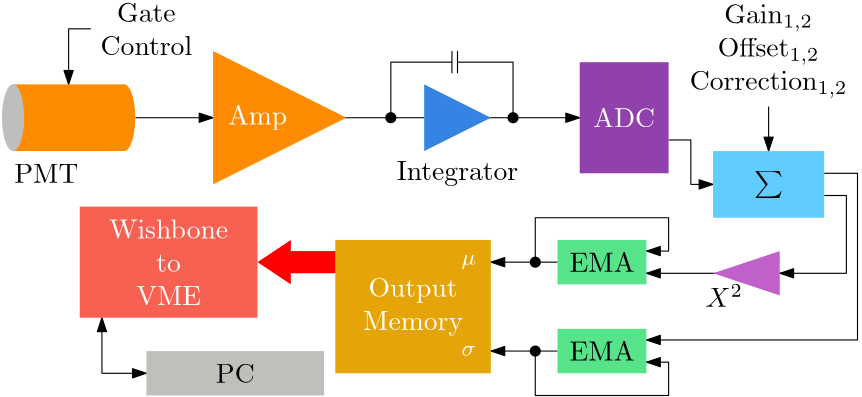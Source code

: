 <?xml version="1.0"?>
<!DOCTYPE ipe SYSTEM "ipe.dtd">
<ipe version="70218" creator="Ipe 7.2.28">
<info created="D:20211229201030" modified="D:20240407221359"/>
<ipestyle name="basic">
<symbol name="arrow/arc(spx)">
<path stroke="sym-stroke" fill="sym-stroke" pen="sym-pen">
0 0 m
-1 0.333 l
-1 -0.333 l
h
</path>
</symbol>
<symbol name="arrow/farc(spx)">
<path stroke="sym-stroke" fill="white" pen="sym-pen">
0 0 m
-1 0.333 l
-1 -0.333 l
h
</path>
</symbol>
<symbol name="arrow/ptarc(spx)">
<path stroke="sym-stroke" fill="sym-stroke" pen="sym-pen">
0 0 m
-1 0.333 l
-0.8 0 l
-1 -0.333 l
h
</path>
</symbol>
<symbol name="arrow/fptarc(spx)">
<path stroke="sym-stroke" fill="white" pen="sym-pen">
0 0 m
-1 0.333 l
-0.8 0 l
-1 -0.333 l
h
</path>
</symbol>
<symbol name="mark/circle(sx)" transformations="translations">
<path fill="sym-stroke">
0.6 0 0 0.6 0 0 e
0.4 0 0 0.4 0 0 e
</path>
</symbol>
<symbol name="mark/disk(sx)" transformations="translations">
<path fill="sym-stroke">
0.6 0 0 0.6 0 0 e
</path>
</symbol>
<symbol name="mark/fdisk(sfx)" transformations="translations">
<group>
<path fill="sym-fill">
0.5 0 0 0.5 0 0 e
</path>
<path fill="sym-stroke" fillrule="eofill">
0.6 0 0 0.6 0 0 e
0.4 0 0 0.4 0 0 e
</path>
</group>
</symbol>
<symbol name="mark/box(sx)" transformations="translations">
<path fill="sym-stroke" fillrule="eofill">
-0.6 -0.6 m
0.6 -0.6 l
0.6 0.6 l
-0.6 0.6 l
h
-0.4 -0.4 m
0.4 -0.4 l
0.4 0.4 l
-0.4 0.4 l
h
</path>
</symbol>
<symbol name="mark/square(sx)" transformations="translations">
<path fill="sym-stroke">
-0.6 -0.6 m
0.6 -0.6 l
0.6 0.6 l
-0.6 0.6 l
h
</path>
</symbol>
<symbol name="mark/fsquare(sfx)" transformations="translations">
<group>
<path fill="sym-fill">
-0.5 -0.5 m
0.5 -0.5 l
0.5 0.5 l
-0.5 0.5 l
h
</path>
<path fill="sym-stroke" fillrule="eofill">
-0.6 -0.6 m
0.6 -0.6 l
0.6 0.6 l
-0.6 0.6 l
h
-0.4 -0.4 m
0.4 -0.4 l
0.4 0.4 l
-0.4 0.4 l
h
</path>
</group>
</symbol>
<symbol name="mark/cross(sx)" transformations="translations">
<group>
<path fill="sym-stroke">
-0.43 -0.57 m
0.57 0.43 l
0.43 0.57 l
-0.57 -0.43 l
h
</path>
<path fill="sym-stroke">
-0.43 0.57 m
0.57 -0.43 l
0.43 -0.57 l
-0.57 0.43 l
h
</path>
</group>
</symbol>
<symbol name="arrow/fnormal(spx)">
<path stroke="sym-stroke" fill="white" pen="sym-pen">
0 0 m
-1 0.333 l
-1 -0.333 l
h
</path>
</symbol>
<symbol name="arrow/pointed(spx)">
<path stroke="sym-stroke" fill="sym-stroke" pen="sym-pen">
0 0 m
-1 0.333 l
-0.8 0 l
-1 -0.333 l
h
</path>
</symbol>
<symbol name="arrow/fpointed(spx)">
<path stroke="sym-stroke" fill="white" pen="sym-pen">
0 0 m
-1 0.333 l
-0.8 0 l
-1 -0.333 l
h
</path>
</symbol>
<symbol name="arrow/linear(spx)">
<path stroke="sym-stroke" pen="sym-pen">
-1 0.333 m
0 0 l
-1 -0.333 l
</path>
</symbol>
<symbol name="arrow/fdouble(spx)">
<path stroke="sym-stroke" fill="white" pen="sym-pen">
0 0 m
-1 0.333 l
-1 -0.333 l
h
-1 0 m
-2 0.333 l
-2 -0.333 l
h
</path>
</symbol>
<symbol name="arrow/double(spx)">
<path stroke="sym-stroke" fill="sym-stroke" pen="sym-pen">
0 0 m
-1 0.333 l
-1 -0.333 l
h
-1 0 m
-2 0.333 l
-2 -0.333 l
h
</path>
</symbol>
<symbol name="arrow/mid-normal(spx)">
<path stroke="sym-stroke" fill="sym-stroke" pen="sym-pen">
0.5 0 m
-0.5 0.333 l
-0.5 -0.333 l
h
</path>
</symbol>
<symbol name="arrow/mid-fnormal(spx)">
<path stroke="sym-stroke" fill="white" pen="sym-pen">
0.5 0 m
-0.5 0.333 l
-0.5 -0.333 l
h
</path>
</symbol>
<symbol name="arrow/mid-pointed(spx)">
<path stroke="sym-stroke" fill="sym-stroke" pen="sym-pen">
0.5 0 m
-0.5 0.333 l
-0.3 0 l
-0.5 -0.333 l
h
</path>
</symbol>
<symbol name="arrow/mid-fpointed(spx)">
<path stroke="sym-stroke" fill="white" pen="sym-pen">
0.5 0 m
-0.5 0.333 l
-0.3 0 l
-0.5 -0.333 l
h
</path>
</symbol>
<symbol name="arrow/mid-double(spx)">
<path stroke="sym-stroke" fill="sym-stroke" pen="sym-pen">
1 0 m
0 0.333 l
0 -0.333 l
h
0 0 m
-1 0.333 l
-1 -0.333 l
h
</path>
</symbol>
<symbol name="arrow/mid-fdouble(spx)">
<path stroke="sym-stroke" fill="white" pen="sym-pen">
1 0 m
0 0.333 l
0 -0.333 l
h
0 0 m
-1 0.333 l
-1 -0.333 l
h
</path>
</symbol>
<anglesize name="22.5 deg" value="22.5"/>
<anglesize name="30 deg" value="30"/>
<anglesize name="45 deg" value="45"/>
<anglesize name="60 deg" value="60"/>
<anglesize name="90 deg" value="90"/>
<arrowsize name="large" value="10"/>
<arrowsize name="small" value="5"/>
<arrowsize name="tiny" value="3"/>
<color name="blue" value="0 0 1"/>
<color name="brown" value="0.647 0.165 0.165"/>
<color name="darkblue" value="0 0 0.545"/>
<color name="darkcyan" value="0 0.545 0.545"/>
<color name="darkgray" value="0.663"/>
<color name="darkgreen" value="0 0.392 0"/>
<color name="darkmagenta" value="0.545 0 0.545"/>
<color name="darkorange" value="1 0.549 0"/>
<color name="darkred" value="0.545 0 0"/>
<color name="gold" value="1 0.843 0"/>
<color name="gray" value="0.745"/>
<color name="green" value="0 1 0"/>
<color name="lightblue" value="0.678 0.847 0.902"/>
<color name="lightcyan" value="0.878 1 1"/>
<color name="lightgray" value="0.827"/>
<color name="lightgreen" value="0.565 0.933 0.565"/>
<color name="lightyellow" value="1 1 0.878"/>
<color name="navy" value="0 0 0.502"/>
<color name="orange" value="1 0.647 0"/>
<color name="pink" value="1 0.753 0.796"/>
<color name="purple" value="0.627 0.125 0.941"/>
<color name="red" value="1 0 0"/>
<color name="seagreen" value="0.18 0.545 0.341"/>
<color name="turquoise" value="0.251 0.878 0.816"/>
<color name="violet" value="0.933 0.51 0.933"/>
<color name="yellow" value="1 1 0"/>
<dashstyle name="dash dot dotted" value="[4 2 1 2 1 2] 0"/>
<dashstyle name="dash dotted" value="[4 2 1 2] 0"/>
<dashstyle name="dashed" value="[4] 0"/>
<dashstyle name="dotted" value="[1 3] 0"/>
<gridsize name="10 pts (~3.5 mm)" value="10"/>
<gridsize name="14 pts (~5 mm)" value="14"/>
<gridsize name="16 pts (~6 mm)" value="16"/>
<gridsize name="20 pts (~7 mm)" value="20"/>
<gridsize name="28 pts (~10 mm)" value="28"/>
<gridsize name="32 pts (~12 mm)" value="32"/>
<gridsize name="4 pts" value="4"/>
<gridsize name="56 pts (~20 mm)" value="56"/>
<gridsize name="8 pts (~3 mm)" value="8"/>
<opacity name="10%" value="0.1"/>
<opacity name="30%" value="0.3"/>
<opacity name="50%" value="0.5"/>
<opacity name="75%" value="0.75"/>
<pen name="fat" value="1.2"/>
<pen name="heavier" value="0.8"/>
<pen name="ultrafat" value="2"/>
<symbolsize name="large" value="5"/>
<symbolsize name="small" value="2"/>
<symbolsize name="tiny" value="1.1"/>
<textsize name="Huge" value="\Huge"/>
<textsize name="LARGE" value="\LARGE"/>
<textsize name="Large" value="\Large"/>
<textsize name="footnote" value="\footnotesize"/>
<textsize name="huge" value="\huge"/>
<textsize name="large" value="\large"/>
<textsize name="small" value="\small"/>
<textsize name="tiny" value="\tiny"/>
<textstyle name="center" begin="\begin{center}" end="\end{center}"/>
<textstyle name="item" begin="\begin{itemize}\item{}" end="\end{itemize}"/>
<textstyle name="itemize" begin="\begin{itemize}" end="\end{itemize}"/>
<tiling name="falling" angle="-60" step="4" width="1"/>
<tiling name="rising" angle="30" step="4" width="1"/>
</ipestyle>
<page>
<layer name="alpha"/>
<view layers="alpha" active="alpha"/>
<path layer="alpha" stroke="black" arrow="normal/small" rarrow="normal/small">
88 540 m
72 540 l
72 560 l
</path>
<path stroke="black" arrow="normal/small">
312 636 m
312 620 l
</path>
<path matrix="1.14286 0 0 1 -26.8571 0" stroke="black">
160 632 m
188 632 l
</path>
<path stroke="black" rarrow="normal/small">
60 644 m
60 664 l
68 664 l
</path>
<path matrix="1.125 0 0 1 -30.5002 0" stroke="black" arrow="normal/small">
212 632 m
244 632 l
</path>
<path stroke="black" arrow="normal/small">
276 624 m
284 624 l
284 608 l
292 608 l
</path>
<path stroke="black" rarrow="normal/small">
212 548 m
236 548 l
</path>
<path stroke="black" rarrow="normal/small">
212 580 m
236 580 l
</path>
<path stroke="black" arrow="normal/small">
228 580 m
228 596 l
276 596 l
276 584 l
268 584 l
</path>
<path stroke="black" arrow="normal/small">
228 548 m
228 532 l
276 532 l
276 544 l
268 544 l
</path>
<path matrix="1.16667 0 0 1 -44.6667 0" stroke="black" rarrow="normal/small">
268 576 m
292 576 l
</path>
<path stroke="black" arrow="normal/small">
332 604 m
340 604 l
340 576 l
316 576 l
</path>
<path stroke="black" arrow="normal/small">
332 612 m
344 612 l
344 552 l
268 552 l
</path>
<path matrix="1 0 0 1 -192 -164" stroke="black" arrow="normal/small">
276 796 m
304 796 l
</path>
<text matrix="1 0 0 1 120 -112" transformations="translations" pos="192 768" stroke="black" type="minipage" width="64.996" height="19.259" depth="14.31" halign="center" valign="center" style="center">Gain$_{1,2}$\\
Offset$_{1,2}$\\
Correction$_{1,2}$</text>
<path matrix="1 0 0 1 -192 -164" fill="darkorange">
4 0 0 12 272 796 e
</path>
<path matrix="1 0 0 1 -192 -164" fill="darkorange">
272 808 m
232 808 l
232 784 l
272 784 l
</path>
<path matrix="0.333333 0 0 1 -50.667 -152" fill="gray">
12 0 0 12 272 784 e
</path>
<path matrix="1 0 0 1 -192 -160" fill="darkorange">
304 816 m
304 768 l
352 792 l
304 816 l
</path>
<text matrix="1 0 0 1 -184 -164" transformations="translations" pos="312 796" stroke="white" type="label" width="21.309" height="6.815" depth="1.93" halign="center" valign="center">Amp</text>
<text matrix="1 0 0 1 -16 -120" transformations="translations" pos="68 732" stroke="black" type="label" width="23.108" height="6.808" depth="0" halign="center" valign="center">PMT</text>
<path matrix="1 0 0 1 52 0" fill="0.208 0.518 0.894">
160 632 m
136 644 l
136 620 l
160 632 l
</path>
<path stroke="black">
200 656 m
200 648 l
</path>
<path stroke="black">
200 652 m
220 652 l
220 632 l
</path>
<path matrix="1 0 0 1 -240 -100" fill="black">
2 0 0 2 416 732 e
</path>
<path matrix="1 0 0 1 -196 -100" fill="black">
2 0 0 2 416 732 e
</path>
<text matrix="1 0 0 1 12 0" transformations="translations" pos="188 612" stroke="black" type="label" width="43.78" height="6.815" depth="1.93" halign="center" valign="center">Integrator</text>
<path stroke="black">
198 656 m
198 648 l
</path>
<path stroke="black">
198 652 m
176 652 l
176 632 l
</path>
<path matrix="1 0 0 0.6 20 159.2" fill="0.38 0.799 1">
272 768 m
272 728 l
312 728 l
312 768 l
h
</path>
<text matrix="1 0 0 1 -32 -140" transformations="translations" pos="344 748" stroke="black" type="label" width="10.516" height="7.473" depth="2.49" halign="center" valign="center" style="math">\sum</text>
<path matrix="1 0 0 1 -64 -64" fill="0.753 0.38 0.796">
380 648 m
380 632 l
356 640 l
h
</path>
<text matrix="1 0 0 1 -28 -16" transformations="translations" pos="324 584" stroke="black" type="label" width="13.505" height="8.11" depth="0" halign="center" valign="center" style="math">X^{2}</text>
<path matrix="1.33333 0 0 1.25 -64 -300" fill="0.965 0.38 0.318">
96 720 m
96 688 l
144 688 l
144 720 l
h
</path>
<text matrix="1 0 0 1 -56 -108" transformations="translations" pos="152 688" stroke="white" type="minipage" width="49.595" height="17.899" depth="12.93" halign="center" valign="center">\center Wishbone\\
to\\
VME</text>
<path matrix="1.07692 0 0 1.5 -33.5385 -492" fill="0.898 0.647 0.039">
176 720 m
176 688 l
228 688 l
228 720 l
h
</path>
<text matrix="1 0 0 1 0 -148" transformations="translations" pos="184 712" stroke="white" type="minipage" width="54.053" height="12.84" depth="7.86" halign="center" valign="center">\center Output \\
Memory</text>
<path matrix="1 0 0 1 -16 -124" fill="red">
172 708 m
172 700 l
156 700 l
156 696 l
144 704 l
156 712 l
156 708 l
172 708 l
</path>
<path matrix="1.45454 0 0 0.5 -144.727 212" fill="0.753 0.749 0.737">
160 672 m
160 640 l
204 640 l
204 672 l
h
</path>
<text matrix="1 0 0 1 -60 -116" transformations="translations" pos="180 656" stroke="black" type="label" width="13.975" height="6.808" depth="0" halign="center" valign="center">PC</text>
<path matrix="0.666667 0 0 0.5 -9.33333 300" fill="0.341 0.89 0.537">
368 576 m
368 544 l
416 544 l
416 576 l
h
</path>
<text matrix="1 0 0 1 -136 24" transformations="translations" pos="388 556" stroke="black" type="label" width="23.385" height="6.808" depth="0" halign="center" valign="center">EMA</text>
<path matrix="0.666667 0 0 1 153.333 -116" fill="0.569 0.255 0.675">
136 768 m
136 728 l
184 728 l
184 768 l
h
</path>
<text matrix="1 0 0 1 116 -120" transformations="translations" pos="144 752" stroke="white" type="label" width="22.278" height="6.808" depth="0" halign="center" valign="center">ADC</text>
<text matrix="1 0 0 1 -140 -212" transformations="translations" pos="344 792" stroke="white" type="label" width="5.094" height="3.431" depth="1.55" halign="center" valign="center" size="footnote" style="math">\mu</text>
<text matrix="1 0 0 1 -140 -244" transformations="translations" pos="344 792" stroke="white" type="label" width="5.125" height="3.432" depth="0" halign="center" valign="center" size="footnote" style="math">\sigma</text>
<text matrix="0.322219 0 0 0.875843 63.5114 78.9369" transformations="translations" pos="76 668" stroke="black" type="minipage" width="42.061" height="11.873" depth="6.89" halign="center" valign="center" style="center">Gate\\
Control</text>
<path matrix="1 0 0 1 -188 -152" fill="black">
2 0 0 2 416 732 e
</path>
<path matrix="1 0 0 1 -188 -184" fill="black">
2 0 0 2 416 732 e
</path>
<path matrix="0.666667 0 0 0.5 -9.33333 268" fill="0.341 0.89 0.537">
368 576 m
368 544 l
416 544 l
416 576 l
h
</path>
<text matrix="1 0 0 1 -136 -8" transformations="translations" pos="388 556" stroke="black" type="label" width="23.385" height="6.808" depth="0" halign="center" valign="center">EMA</text>
</page>
</ipe>
